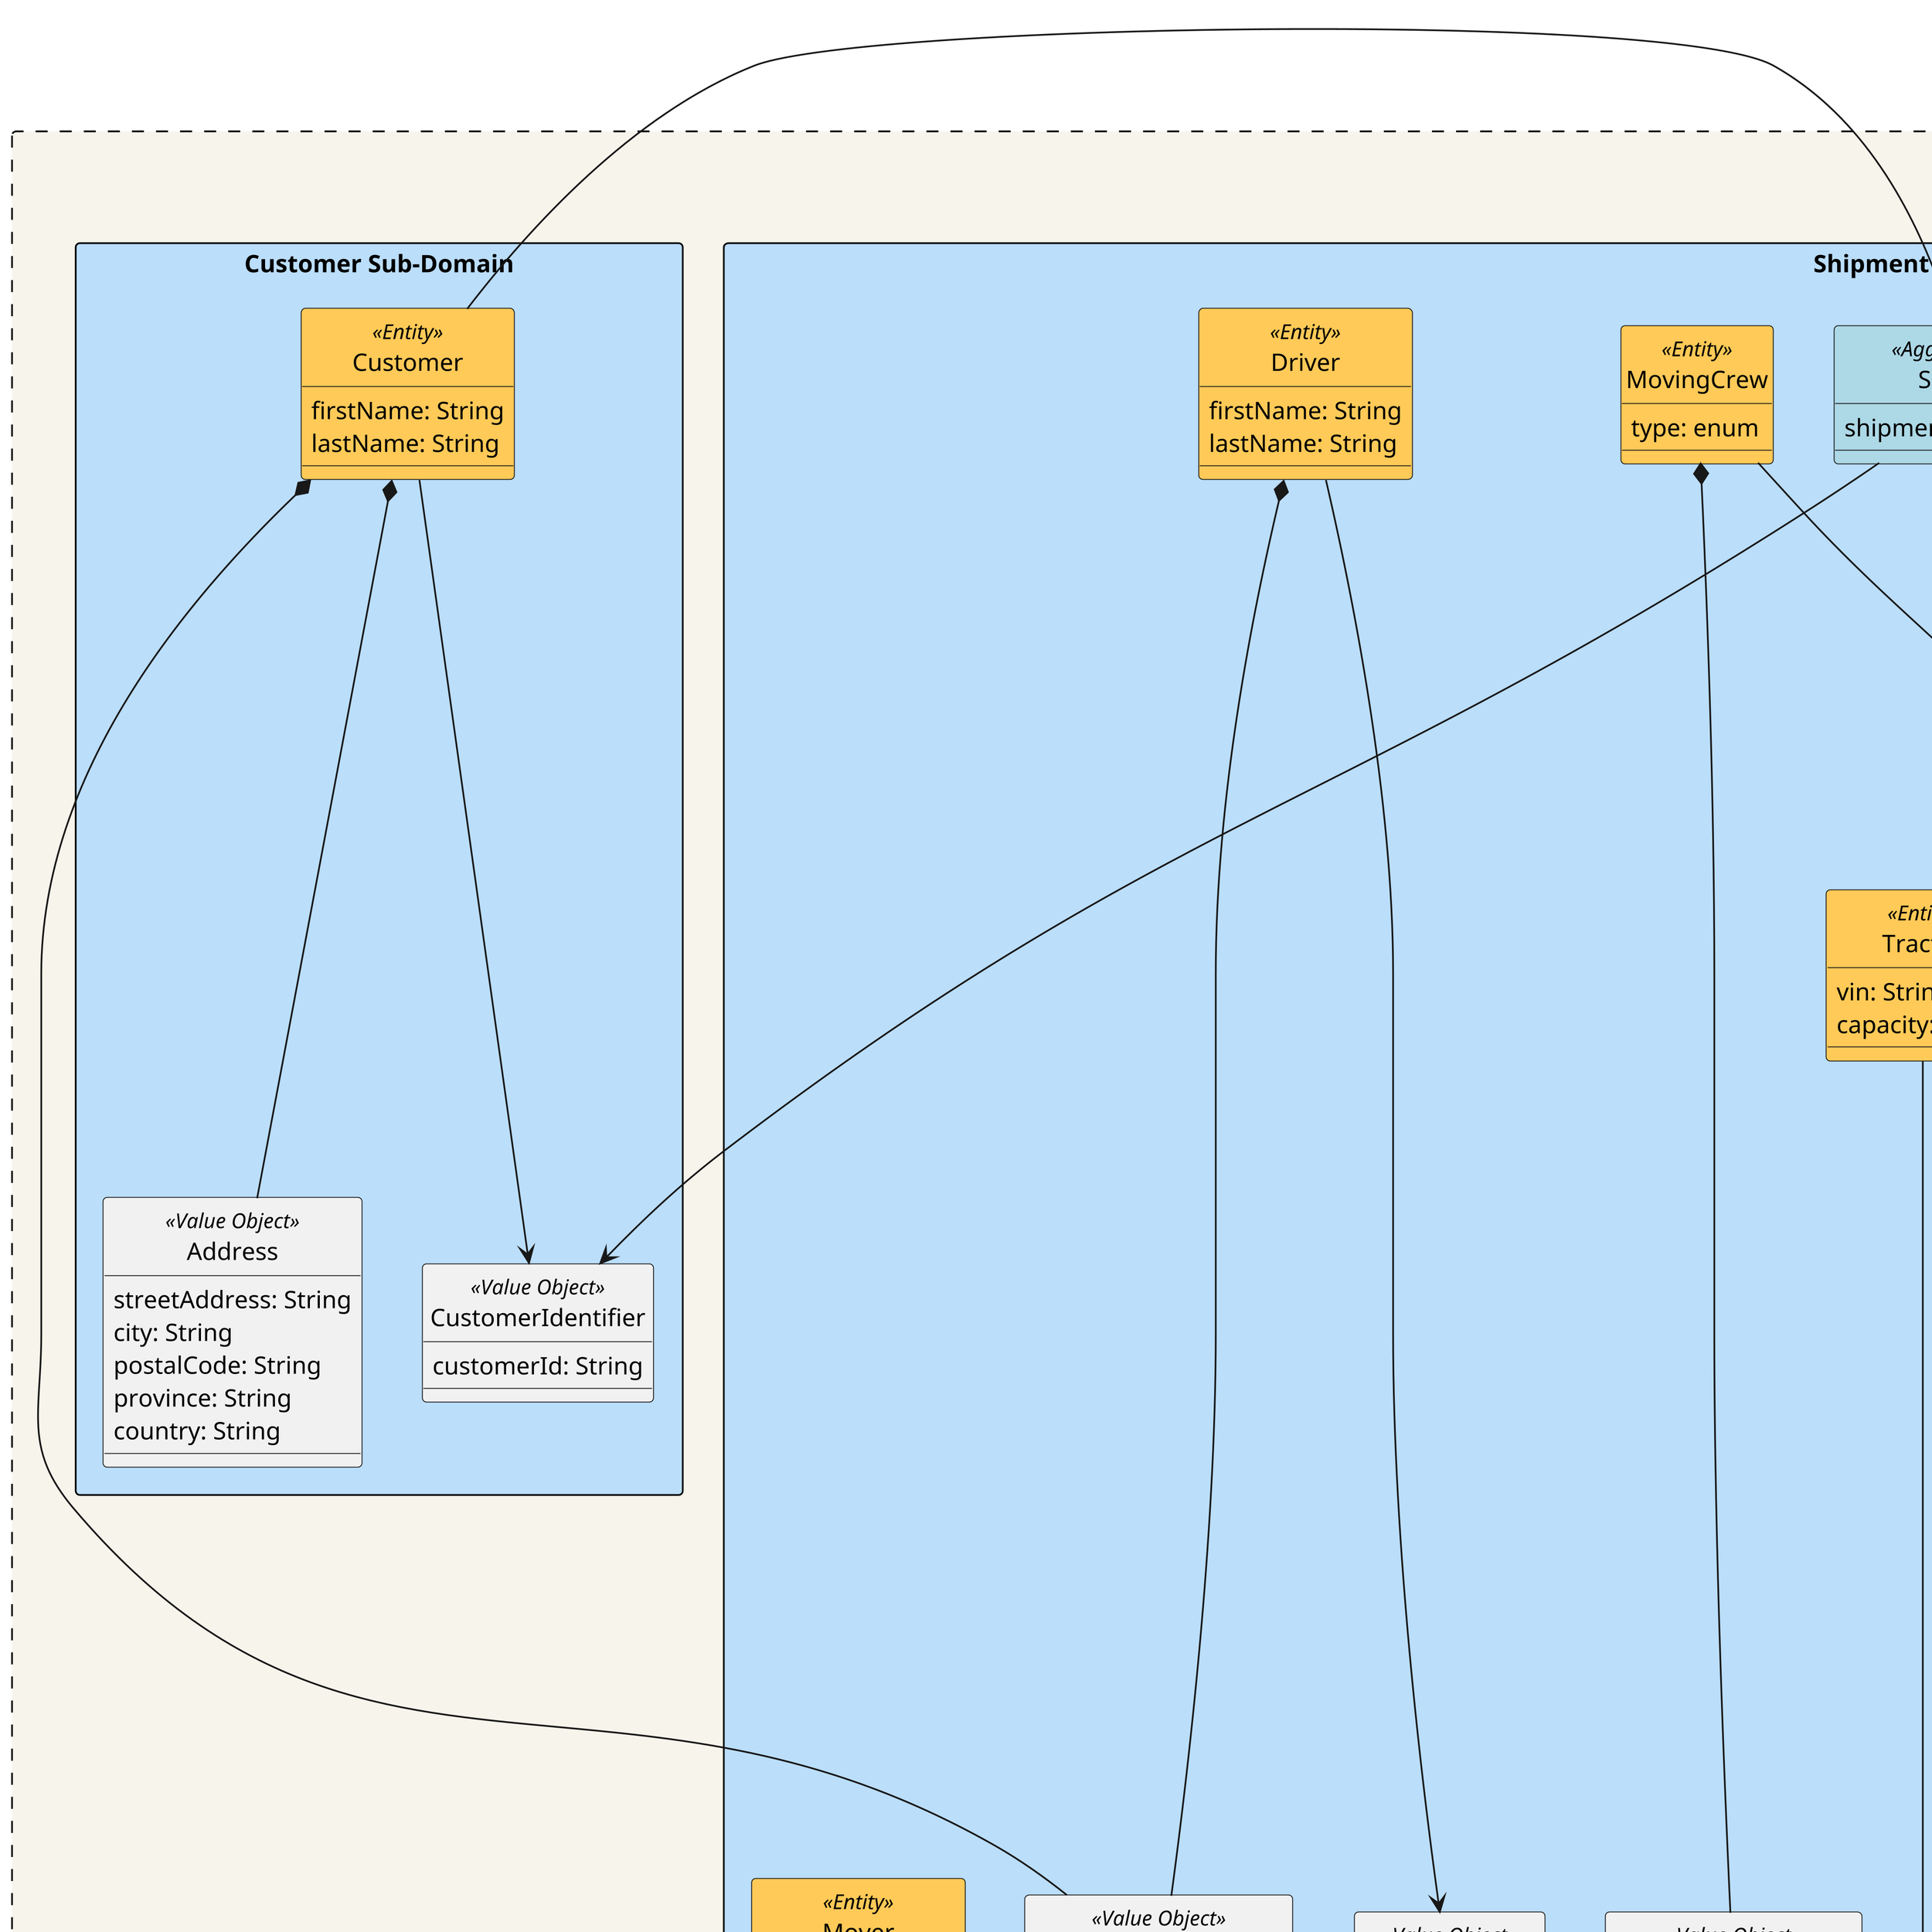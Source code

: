 @startuml
hide circle

!define ENTITY(entityName) class entityName << Entity >>
!define AGGREGATE_ROOT(aggregateRootName) class aggregateRootName << Aggregate Root >>
!define VALUE_OBJECT(valueObjectName) class valueObjectName << Value Object >>
!pragma useVerticalIf on
skinparam dpi 350
skinparam packageStyle rectangle
skinparam rectangle {
    BackgroundColor #f7f4eb
    BorderColor Black
}

skinparam package {
    BackgroundColor<<Entity>> LightCyan
    BackgroundColor<<Aggregate Root>> LightGreen
    BackgroundColor<<Value Object>> LightGray
}
rectangle "Bounded Context" as BoundedContextMovingExpress #line.dashed {
Package "Inventory Sub-Domain" <<Rectangle>> #BBDEFB{

    note "Invariant: [Every time an update is made or when the inventory is created, the current date must be the value for lastUpdated]" as inventoryInvariant1

    AGGREGATE_ROOT(TruckInventory) #lightblue{
        inventories: List<Inventories>
    }
    ENTITY(Inventory) #FFCA57{
        room: String
        lastUpdated: Date
    }

    VALUE_OBJECT(InventoryIdentifier){
        inventoryId: String
    }

    VALUE_OBJECT(Inventories){
        inventories: List<InventoryIdentifier>
    }

    VALUE_OBJECT(BoxList){
        boxes: List<BoxIdentifier>
    }

    ENTITY(Box) #FFCA57 {
        name: String
        handling: list[enum]
    }

    VALUE_OBJECT(ItemList){
        itemList: List<ItemIdentifier>
    }

    VALUE_OBJECT(BoxIdentifier) {
        boxId: String
    }

    ENTITY(Item) #FFCA57 {
        description: String
        existingDammage: bool
        price: double
        handling: list[enum]
        picture: blob[]
    }

    VALUE_OBJECT(ItemIdentifier){
        itemId: String
    }

    'Relationship details
    TruckInventory -----> ShipmentIdentifier
    BoxList *----- BoxIdentifier
    TruckInventory -----> TractorIdentifier
    TruckInventory o----- Inventories
    TruckInventory -----> TrailerIdentifier
    Inventories *----- InventoryIdentifier
    Inventory -----> InventoryIdentifier
    Item ----=> ItemIdentifier
    Box -----> BoxIdentifier
    Box o----- ItemList
    ItemList *---- ItemIdentifier
   ''' Inventory *---- BoxList
    Inventory "1"*----"0..*" BoxList 
    Inventory "1"*----"0..*" ItemList
    'Add cardinality'

}
Package "User Sub-Domain" <<Rectangle>> #FFCDD2{
    AGGREGATE_ROOT(User) #lightblue{
        username: String
        password: String
        type: Enum
    }
    VALUE_OBJECT(UserIdentifier){
        userId: String
    }
    User ----> UserIdentifier
}


Package "Notification Service" <<Rectangle>> #BBDEFB{
    ENTITY(Notification) #FFCA57 {
        type: enum
        message: String
        urgency: enum
        date: Date
    }
    VALUE_OBJECT(RecipientList){
        recipients: List<UserIdentifier>
    }

    Notification ----> RecipientList
    RecipientList o---- UserIdentifier
}

Package "Reports Service" <<Rectangle>> #BBDEFB{
    AGGREGATE_ROOT(Report) #lightblue {
        name: String
        type: enum
        generationDate: dateTime
        validity: date
    }
    VALUE_OBJECT(ReportIdentifier){
        reportId: String
    }
    Report ----> ReportIdentifier
    Report ----> ShipmentIdentifier
}

Package "Claims Service"<<Rectangle>> #FFCDD2{
    AGGREGATE_ROOT(Claim) #lightblue {
        claimStatus: enum
        claimType: enum
        claimDate: Date
        claimDescription: String
    }
    VALUE_OBJECT(ClaimIdentifier){
        claimId: String
    }
    Claim ------> ClaimIdentifier
    Claim ------> ShipmentIdentifier
    Claim ------> CustomerIdentifier
    Claim ------> ItemIdentifier
}


Package "Shipment Sub-Domain" <<Rectangle>> #BBDEFB{

    note "Invariant:  [The arrival address and departure address of the shipment must be different]" as Invariant2
    AGGREGATE_ROOT(Shipment) #lightblue{
        shipmentStatus: enum
    }

    VALUE_OBJECT(DepartureAddress){
        streetAddress: String
        city: String
        postalCode: String
        province: String
        country: String
    }
    VALUE_OBJECT(ArrivalAddress){
        streetAddress: String
        city: String
        postalCode: String
        province: String
        country: String
    }

    VALUE_OBJECT(Movers) {
        movers: List<Mover>
    }

    ENTITY(Driver) #FFCA57{
        firstName: String
        lastName: String
    }

    VALUE_OBJECT(DriverIdentifier){
        driverId: String
    }

    ENTITY(MovingCrew) #FFCA57 {
        type: enum
    }
    ENTITY(Trailer) #FFCA57{
        capacity: double
        serialnumber: String
        liscencePlate: String
    }
    VALUE_OBJECT(TractorIdentifier){
        VIN: String
    }
    VALUE_OBJECT(TrailerIdentifier){
        VIN: String
    }

    VALUE_OBJECT(ContactDetails){
        phoneNumber: String
        email: String
    }
    ENTITY(Mover) #FFCA57 {
        firstName: String
        lastName: String
        email: String
    }

    ENTITY(Tractor) #FFCA57 {
        vin: String
        capacity: String
    }

    VALUE_OBJECT(MovingCrewIdentifier){
        movingCrewId: String
    }

    VALUE_OBJECT(MoverIdentifier) {
        moverIdentifier: String
    }
    VALUE_OBJECT(ShipmentIdentifier){
        shipmentId: String
    }
    Driver *------ ContactDetails
    Movers *------ MoverIdentifier
    MovingCrew *------ Movers
    Shipment ------> MovingCrewIdentifier
    Shipment *------ DepartureAddress
    Shipment *------ ArrivalAddress
    Tractor ------> TractorIdentifier
    Trailer ------> TrailerIdentifier
    MovingCrew ------> MovingCrewIdentifier
    Mover ------> MoverIdentifier
    Driver ------> DriverIdentifier
    Shipment --------> TrailerIdentifier
    Shipment --------> TractorIdentifier
    Shipment --------> ShipmentIdentifier
}



Package "Customer Sub-Domain" <<Rectangle>> #BBDEFB{
    ENTITY(Customer) #FFCA57 {
        firstName: String
        lastName: String
    }
    VALUE_OBJECT(Address){
        streetAddress: String
        city: String
        postalCode: String
        province: String
        country: String
    }
    VALUE_OBJECT(CustomerIdentifier){
        customerId: String
    }

    'Relationship details
    Customer ----> CustomerIdentifier
    Customer *---- Address
    Customer *---- ContactDetails
    Shipment ----> CustomerIdentifier
    Customer ----* Shipment
}


}

@enduml
